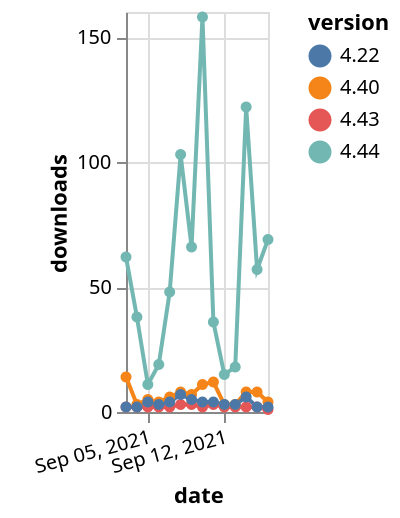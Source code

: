 {"$schema": "https://vega.github.io/schema/vega-lite/v5.json", "description": "A simple bar chart with embedded data.", "data": {"values": [{"date": "2021-09-03", "total": 3228, "delta": 2, "version": "4.43"}, {"date": "2021-09-04", "total": 3230, "delta": 2, "version": "4.43"}, {"date": "2021-09-05", "total": 3232, "delta": 2, "version": "4.43"}, {"date": "2021-09-06", "total": 3234, "delta": 2, "version": "4.43"}, {"date": "2021-09-07", "total": 3236, "delta": 2, "version": "4.43"}, {"date": "2021-09-08", "total": 3239, "delta": 3, "version": "4.43"}, {"date": "2021-09-09", "total": 3242, "delta": 3, "version": "4.43"}, {"date": "2021-09-10", "total": 3244, "delta": 2, "version": "4.43"}, {"date": "2021-09-11", "total": 3247, "delta": 3, "version": "4.43"}, {"date": "2021-09-12", "total": 3249, "delta": 2, "version": "4.43"}, {"date": "2021-09-13", "total": 3251, "delta": 2, "version": "4.43"}, {"date": "2021-09-14", "total": 3253, "delta": 2, "version": "4.43"}, {"date": "2021-09-15", "total": 3255, "delta": 2, "version": "4.43"}, {"date": "2021-09-16", "total": 3256, "delta": 1, "version": "4.43"}, {"date": "2021-09-03", "total": 18009, "delta": 14, "version": "4.40"}, {"date": "2021-09-04", "total": 18012, "delta": 3, "version": "4.40"}, {"date": "2021-09-05", "total": 18017, "delta": 5, "version": "4.40"}, {"date": "2021-09-06", "total": 18021, "delta": 4, "version": "4.40"}, {"date": "2021-09-07", "total": 18027, "delta": 6, "version": "4.40"}, {"date": "2021-09-08", "total": 18035, "delta": 8, "version": "4.40"}, {"date": "2021-09-09", "total": 18042, "delta": 7, "version": "4.40"}, {"date": "2021-09-10", "total": 18053, "delta": 11, "version": "4.40"}, {"date": "2021-09-11", "total": 18065, "delta": 12, "version": "4.40"}, {"date": "2021-09-12", "total": 18068, "delta": 3, "version": "4.40"}, {"date": "2021-09-13", "total": 18071, "delta": 3, "version": "4.40"}, {"date": "2021-09-14", "total": 18079, "delta": 8, "version": "4.40"}, {"date": "2021-09-15", "total": 18087, "delta": 8, "version": "4.40"}, {"date": "2021-09-16", "total": 18091, "delta": 4, "version": "4.40"}, {"date": "2021-09-03", "total": 54781, "delta": 62, "version": "4.44"}, {"date": "2021-09-04", "total": 54819, "delta": 38, "version": "4.44"}, {"date": "2021-09-05", "total": 54830, "delta": 11, "version": "4.44"}, {"date": "2021-09-06", "total": 54849, "delta": 19, "version": "4.44"}, {"date": "2021-09-07", "total": 54897, "delta": 48, "version": "4.44"}, {"date": "2021-09-08", "total": 55000, "delta": 103, "version": "4.44"}, {"date": "2021-09-09", "total": 55066, "delta": 66, "version": "4.44"}, {"date": "2021-09-10", "total": 55224, "delta": 158, "version": "4.44"}, {"date": "2021-09-11", "total": 55260, "delta": 36, "version": "4.44"}, {"date": "2021-09-12", "total": 55275, "delta": 15, "version": "4.44"}, {"date": "2021-09-13", "total": 55293, "delta": 18, "version": "4.44"}, {"date": "2021-09-14", "total": 55415, "delta": 122, "version": "4.44"}, {"date": "2021-09-15", "total": 55472, "delta": 57, "version": "4.44"}, {"date": "2021-09-16", "total": 55541, "delta": 69, "version": "4.44"}, {"date": "2021-09-03", "total": 34560, "delta": 2, "version": "4.22"}, {"date": "2021-09-04", "total": 34562, "delta": 2, "version": "4.22"}, {"date": "2021-09-05", "total": 34566, "delta": 4, "version": "4.22"}, {"date": "2021-09-06", "total": 34569, "delta": 3, "version": "4.22"}, {"date": "2021-09-07", "total": 34573, "delta": 4, "version": "4.22"}, {"date": "2021-09-08", "total": 34580, "delta": 7, "version": "4.22"}, {"date": "2021-09-09", "total": 34585, "delta": 5, "version": "4.22"}, {"date": "2021-09-10", "total": 34589, "delta": 4, "version": "4.22"}, {"date": "2021-09-11", "total": 34593, "delta": 4, "version": "4.22"}, {"date": "2021-09-12", "total": 34596, "delta": 3, "version": "4.22"}, {"date": "2021-09-13", "total": 34599, "delta": 3, "version": "4.22"}, {"date": "2021-09-14", "total": 34605, "delta": 6, "version": "4.22"}, {"date": "2021-09-15", "total": 34607, "delta": 2, "version": "4.22"}, {"date": "2021-09-16", "total": 34609, "delta": 2, "version": "4.22"}]}, "width": "container", "mark": {"type": "line", "point": {"filled": true}}, "encoding": {"x": {"field": "date", "type": "temporal", "timeUnit": "yearmonthdate", "title": "date", "axis": {"labelAngle": -15}}, "y": {"field": "delta", "type": "quantitative", "title": "downloads"}, "color": {"field": "version", "type": "nominal"}, "tooltip": {"field": "delta"}}}